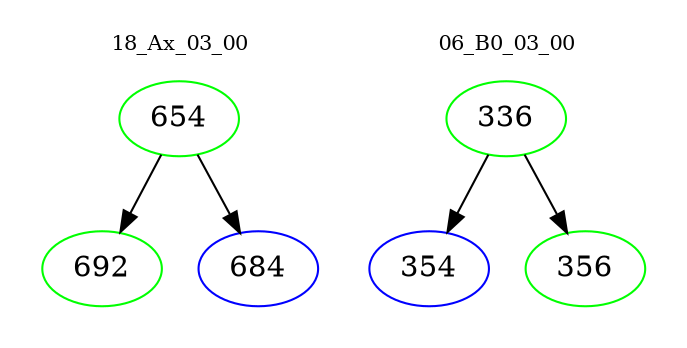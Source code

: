 digraph{
subgraph cluster_0 {
color = white
label = "18_Ax_03_00";
fontsize=10;
T0_654 [label="654", color="green"]
T0_654 -> T0_692 [color="black"]
T0_692 [label="692", color="green"]
T0_654 -> T0_684 [color="black"]
T0_684 [label="684", color="blue"]
}
subgraph cluster_1 {
color = white
label = "06_B0_03_00";
fontsize=10;
T1_336 [label="336", color="green"]
T1_336 -> T1_354 [color="black"]
T1_354 [label="354", color="blue"]
T1_336 -> T1_356 [color="black"]
T1_356 [label="356", color="green"]
}
}

